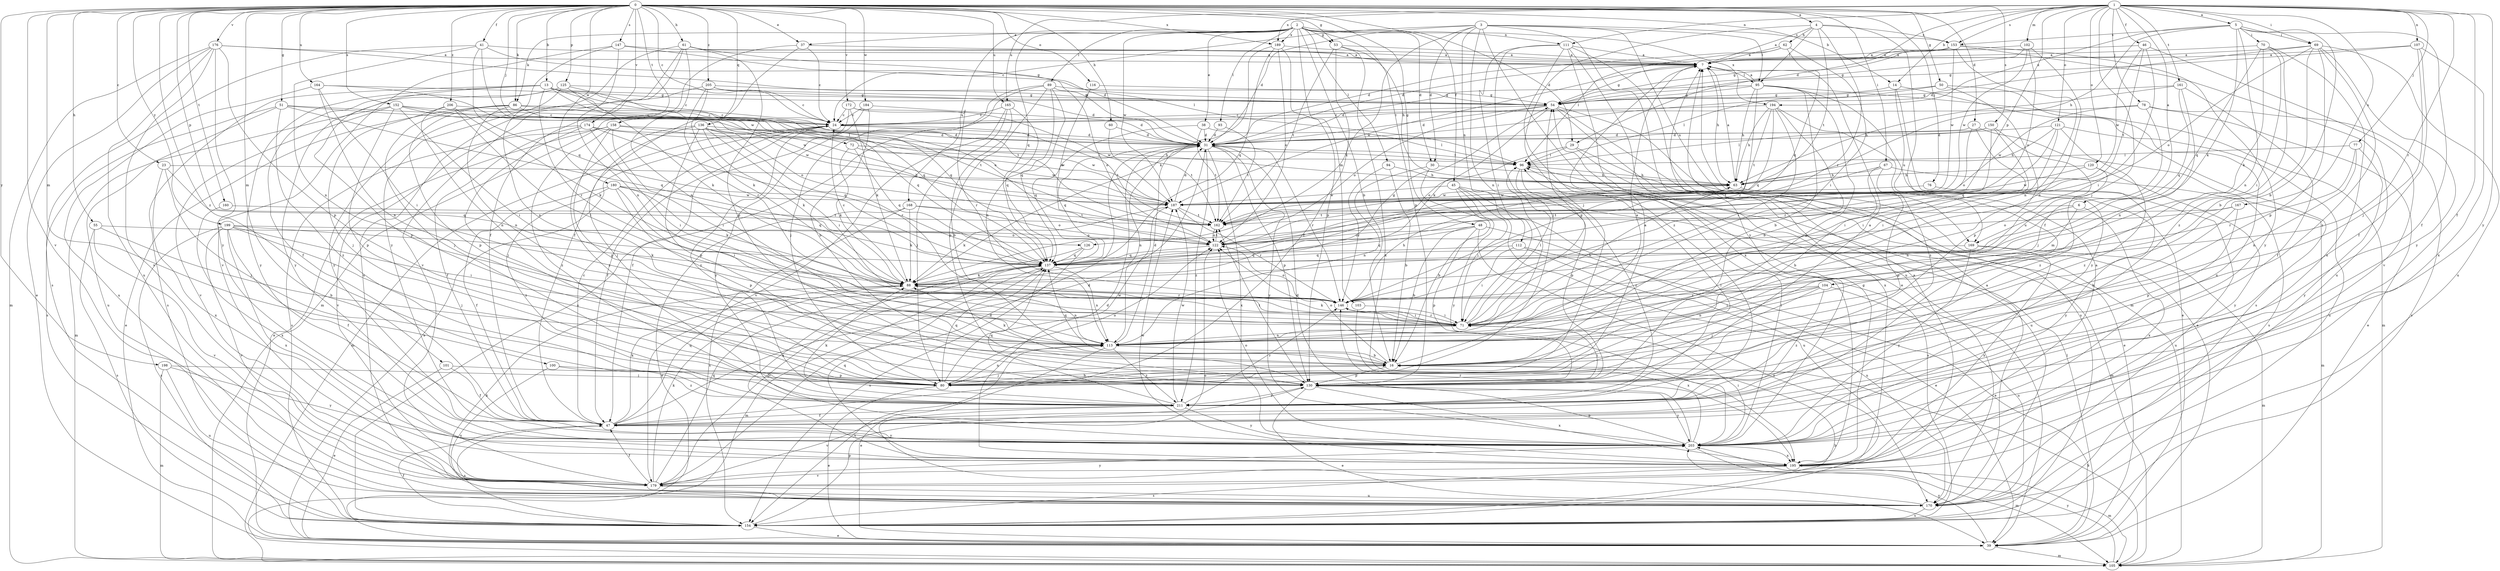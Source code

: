 strict digraph  {
0;
1;
2;
3;
4;
5;
6;
7;
13;
14;
16;
23;
24;
27;
29;
30;
31;
37;
38;
39;
41;
45;
46;
47;
48;
50;
51;
53;
54;
55;
60;
61;
62;
63;
67;
69;
70;
71;
72;
76;
77;
78;
80;
86;
88;
89;
93;
94;
95;
96;
100;
101;
102;
103;
104;
105;
107;
111;
112;
113;
116;
120;
121;
122;
125;
126;
130;
136;
137;
146;
147;
150;
152;
153;
154;
158;
160;
161;
162;
164;
165;
167;
168;
169;
170;
172;
174;
176;
179;
180;
184;
187;
189;
194;
195;
198;
199;
203;
205;
206;
211;
0 -> 4  [label=a];
0 -> 13  [label=b];
0 -> 14  [label=b];
0 -> 23  [label=c];
0 -> 24  [label=c];
0 -> 27  [label=d];
0 -> 37  [label=e];
0 -> 41  [label=f];
0 -> 45  [label=f];
0 -> 48  [label=g];
0 -> 50  [label=g];
0 -> 51  [label=g];
0 -> 53  [label=g];
0 -> 55  [label=h];
0 -> 60  [label=h];
0 -> 61  [label=h];
0 -> 67  [label=i];
0 -> 72  [label=j];
0 -> 76  [label=j];
0 -> 86  [label=k];
0 -> 100  [label=m];
0 -> 101  [label=m];
0 -> 116  [label=o];
0 -> 125  [label=p];
0 -> 126  [label=p];
0 -> 136  [label=q];
0 -> 147  [label=s];
0 -> 150  [label=s];
0 -> 152  [label=s];
0 -> 158  [label=t];
0 -> 160  [label=t];
0 -> 164  [label=u];
0 -> 165  [label=u];
0 -> 172  [label=v];
0 -> 174  [label=v];
0 -> 176  [label=v];
0 -> 179  [label=v];
0 -> 180  [label=w];
0 -> 184  [label=w];
0 -> 189  [label=x];
0 -> 198  [label=y];
0 -> 199  [label=y];
0 -> 205  [label=z];
0 -> 206  [label=z];
0 -> 211  [label=z];
1 -> 5  [label=a];
1 -> 6  [label=a];
1 -> 14  [label=b];
1 -> 29  [label=d];
1 -> 46  [label=f];
1 -> 47  [label=f];
1 -> 69  [label=i];
1 -> 77  [label=j];
1 -> 78  [label=j];
1 -> 80  [label=j];
1 -> 102  [label=m];
1 -> 107  [label=n];
1 -> 111  [label=n];
1 -> 120  [label=o];
1 -> 121  [label=o];
1 -> 126  [label=p];
1 -> 146  [label=r];
1 -> 153  [label=s];
1 -> 161  [label=t];
1 -> 165  [label=u];
1 -> 167  [label=u];
1 -> 189  [label=x];
1 -> 203  [label=y];
2 -> 16  [label=b];
2 -> 29  [label=d];
2 -> 30  [label=d];
2 -> 37  [label=e];
2 -> 38  [label=e];
2 -> 53  [label=g];
2 -> 86  [label=k];
2 -> 89  [label=l];
2 -> 93  [label=l];
2 -> 94  [label=l];
2 -> 103  [label=m];
2 -> 111  [label=n];
2 -> 130  [label=p];
2 -> 137  [label=q];
2 -> 168  [label=u];
2 -> 187  [label=w];
2 -> 189  [label=x];
2 -> 194  [label=x];
3 -> 24  [label=c];
3 -> 30  [label=d];
3 -> 31  [label=d];
3 -> 39  [label=e];
3 -> 88  [label=k];
3 -> 95  [label=l];
3 -> 112  [label=n];
3 -> 113  [label=n];
3 -> 153  [label=s];
3 -> 169  [label=u];
3 -> 203  [label=y];
4 -> 7  [label=a];
4 -> 47  [label=f];
4 -> 62  [label=h];
4 -> 80  [label=j];
4 -> 95  [label=l];
4 -> 146  [label=r];
4 -> 153  [label=s];
4 -> 162  [label=t];
5 -> 16  [label=b];
5 -> 47  [label=f];
5 -> 63  [label=h];
5 -> 69  [label=i];
5 -> 70  [label=i];
5 -> 88  [label=k];
5 -> 113  [label=n];
5 -> 153  [label=s];
5 -> 194  [label=x];
6 -> 104  [label=m];
6 -> 162  [label=t];
6 -> 169  [label=u];
6 -> 195  [label=x];
7 -> 54  [label=g];
7 -> 63  [label=h];
7 -> 95  [label=l];
7 -> 187  [label=w];
13 -> 24  [label=c];
13 -> 54  [label=g];
13 -> 122  [label=o];
13 -> 130  [label=p];
13 -> 137  [label=q];
13 -> 146  [label=r];
13 -> 154  [label=s];
13 -> 162  [label=t];
13 -> 203  [label=y];
14 -> 39  [label=e];
14 -> 54  [label=g];
14 -> 154  [label=s];
14 -> 169  [label=u];
16 -> 7  [label=a];
16 -> 80  [label=j];
16 -> 88  [label=k];
16 -> 122  [label=o];
16 -> 130  [label=p];
16 -> 137  [label=q];
23 -> 63  [label=h];
23 -> 80  [label=j];
23 -> 137  [label=q];
23 -> 195  [label=x];
24 -> 31  [label=d];
24 -> 39  [label=e];
24 -> 47  [label=f];
24 -> 105  [label=m];
24 -> 162  [label=t];
24 -> 211  [label=z];
27 -> 31  [label=d];
27 -> 71  [label=i];
27 -> 122  [label=o];
27 -> 154  [label=s];
29 -> 39  [label=e];
29 -> 96  [label=l];
29 -> 122  [label=o];
29 -> 170  [label=u];
30 -> 63  [label=h];
30 -> 113  [label=n];
30 -> 203  [label=y];
31 -> 96  [label=l];
31 -> 113  [label=n];
31 -> 130  [label=p];
31 -> 137  [label=q];
31 -> 146  [label=r];
31 -> 195  [label=x];
31 -> 203  [label=y];
31 -> 211  [label=z];
37 -> 7  [label=a];
37 -> 24  [label=c];
37 -> 47  [label=f];
37 -> 105  [label=m];
38 -> 31  [label=d];
38 -> 96  [label=l];
38 -> 137  [label=q];
38 -> 162  [label=t];
39 -> 96  [label=l];
39 -> 105  [label=m];
39 -> 203  [label=y];
41 -> 7  [label=a];
41 -> 54  [label=g];
41 -> 113  [label=n];
41 -> 137  [label=q];
41 -> 154  [label=s];
41 -> 187  [label=w];
45 -> 16  [label=b];
45 -> 71  [label=i];
45 -> 105  [label=m];
45 -> 154  [label=s];
45 -> 170  [label=u];
45 -> 187  [label=w];
46 -> 7  [label=a];
46 -> 71  [label=i];
46 -> 162  [label=t];
46 -> 179  [label=v];
46 -> 187  [label=w];
47 -> 24  [label=c];
47 -> 31  [label=d];
47 -> 88  [label=k];
47 -> 137  [label=q];
47 -> 154  [label=s];
47 -> 203  [label=y];
48 -> 16  [label=b];
48 -> 39  [label=e];
48 -> 122  [label=o];
48 -> 130  [label=p];
48 -> 137  [label=q];
48 -> 154  [label=s];
50 -> 54  [label=g];
50 -> 96  [label=l];
50 -> 130  [label=p];
50 -> 195  [label=x];
51 -> 24  [label=c];
51 -> 96  [label=l];
51 -> 137  [label=q];
51 -> 154  [label=s];
51 -> 170  [label=u];
51 -> 211  [label=z];
53 -> 7  [label=a];
53 -> 47  [label=f];
53 -> 63  [label=h];
53 -> 162  [label=t];
53 -> 195  [label=x];
54 -> 24  [label=c];
54 -> 31  [label=d];
54 -> 39  [label=e];
54 -> 88  [label=k];
54 -> 122  [label=o];
54 -> 154  [label=s];
54 -> 195  [label=x];
55 -> 16  [label=b];
55 -> 122  [label=o];
55 -> 154  [label=s];
55 -> 179  [label=v];
60 -> 31  [label=d];
60 -> 162  [label=t];
61 -> 7  [label=a];
61 -> 31  [label=d];
61 -> 47  [label=f];
61 -> 113  [label=n];
61 -> 130  [label=p];
61 -> 170  [label=u];
61 -> 179  [label=v];
62 -> 7  [label=a];
62 -> 31  [label=d];
62 -> 71  [label=i];
62 -> 96  [label=l];
62 -> 137  [label=q];
63 -> 7  [label=a];
63 -> 170  [label=u];
63 -> 187  [label=w];
67 -> 16  [label=b];
67 -> 63  [label=h];
67 -> 105  [label=m];
67 -> 130  [label=p];
67 -> 162  [label=t];
69 -> 7  [label=a];
69 -> 16  [label=b];
69 -> 31  [label=d];
69 -> 122  [label=o];
69 -> 130  [label=p];
69 -> 170  [label=u];
69 -> 203  [label=y];
69 -> 211  [label=z];
70 -> 7  [label=a];
70 -> 71  [label=i];
70 -> 88  [label=k];
70 -> 137  [label=q];
70 -> 195  [label=x];
70 -> 211  [label=z];
71 -> 54  [label=g];
71 -> 63  [label=h];
71 -> 88  [label=k];
71 -> 96  [label=l];
71 -> 113  [label=n];
71 -> 146  [label=r];
72 -> 88  [label=k];
72 -> 96  [label=l];
72 -> 137  [label=q];
72 -> 187  [label=w];
76 -> 187  [label=w];
76 -> 203  [label=y];
77 -> 96  [label=l];
77 -> 113  [label=n];
77 -> 146  [label=r];
77 -> 203  [label=y];
78 -> 24  [label=c];
78 -> 39  [label=e];
78 -> 80  [label=j];
78 -> 154  [label=s];
78 -> 187  [label=w];
80 -> 7  [label=a];
80 -> 16  [label=b];
80 -> 39  [label=e];
80 -> 113  [label=n];
80 -> 122  [label=o];
80 -> 137  [label=q];
80 -> 187  [label=w];
86 -> 24  [label=c];
86 -> 39  [label=e];
86 -> 80  [label=j];
86 -> 113  [label=n];
86 -> 130  [label=p];
86 -> 137  [label=q];
86 -> 162  [label=t];
88 -> 24  [label=c];
88 -> 54  [label=g];
88 -> 113  [label=n];
88 -> 146  [label=r];
89 -> 54  [label=g];
89 -> 80  [label=j];
89 -> 113  [label=n];
89 -> 122  [label=o];
89 -> 130  [label=p];
89 -> 137  [label=q];
89 -> 154  [label=s];
93 -> 31  [label=d];
93 -> 162  [label=t];
94 -> 16  [label=b];
94 -> 63  [label=h];
94 -> 146  [label=r];
95 -> 7  [label=a];
95 -> 16  [label=b];
95 -> 31  [label=d];
95 -> 54  [label=g];
95 -> 63  [label=h];
95 -> 105  [label=m];
95 -> 130  [label=p];
95 -> 146  [label=r];
95 -> 203  [label=y];
96 -> 63  [label=h];
96 -> 130  [label=p];
96 -> 211  [label=z];
100 -> 80  [label=j];
100 -> 170  [label=u];
100 -> 211  [label=z];
101 -> 39  [label=e];
101 -> 47  [label=f];
101 -> 130  [label=p];
102 -> 7  [label=a];
102 -> 54  [label=g];
102 -> 113  [label=n];
102 -> 122  [label=o];
102 -> 187  [label=w];
103 -> 71  [label=i];
103 -> 195  [label=x];
104 -> 71  [label=i];
104 -> 80  [label=j];
104 -> 113  [label=n];
104 -> 146  [label=r];
104 -> 170  [label=u];
104 -> 211  [label=z];
105 -> 16  [label=b];
105 -> 203  [label=y];
107 -> 7  [label=a];
107 -> 47  [label=f];
107 -> 54  [label=g];
107 -> 80  [label=j];
107 -> 195  [label=x];
111 -> 7  [label=a];
111 -> 71  [label=i];
111 -> 80  [label=j];
111 -> 105  [label=m];
111 -> 170  [label=u];
111 -> 195  [label=x];
111 -> 211  [label=z];
112 -> 39  [label=e];
112 -> 71  [label=i];
112 -> 137  [label=q];
112 -> 170  [label=u];
113 -> 16  [label=b];
113 -> 31  [label=d];
113 -> 39  [label=e];
113 -> 154  [label=s];
113 -> 211  [label=z];
116 -> 54  [label=g];
116 -> 122  [label=o];
120 -> 63  [label=h];
120 -> 113  [label=n];
120 -> 187  [label=w];
120 -> 203  [label=y];
121 -> 31  [label=d];
121 -> 63  [label=h];
121 -> 71  [label=i];
121 -> 137  [label=q];
121 -> 170  [label=u];
121 -> 211  [label=z];
122 -> 137  [label=q];
122 -> 162  [label=t];
125 -> 47  [label=f];
125 -> 54  [label=g];
125 -> 88  [label=k];
125 -> 113  [label=n];
125 -> 137  [label=q];
125 -> 203  [label=y];
126 -> 137  [label=q];
126 -> 154  [label=s];
126 -> 195  [label=x];
130 -> 7  [label=a];
130 -> 39  [label=e];
130 -> 71  [label=i];
130 -> 162  [label=t];
130 -> 195  [label=x];
130 -> 203  [label=y];
130 -> 211  [label=z];
136 -> 31  [label=d];
136 -> 71  [label=i];
136 -> 80  [label=j];
136 -> 88  [label=k];
136 -> 130  [label=p];
136 -> 146  [label=r];
136 -> 187  [label=w];
136 -> 211  [label=z];
137 -> 88  [label=k];
137 -> 105  [label=m];
137 -> 113  [label=n];
137 -> 179  [label=v];
146 -> 63  [label=h];
146 -> 71  [label=i];
146 -> 122  [label=o];
147 -> 7  [label=a];
147 -> 31  [label=d];
147 -> 113  [label=n];
147 -> 179  [label=v];
147 -> 203  [label=y];
150 -> 31  [label=d];
150 -> 71  [label=i];
150 -> 96  [label=l];
150 -> 146  [label=r];
150 -> 211  [label=z];
152 -> 24  [label=c];
152 -> 71  [label=i];
152 -> 105  [label=m];
152 -> 122  [label=o];
152 -> 130  [label=p];
152 -> 179  [label=v];
152 -> 187  [label=w];
153 -> 7  [label=a];
153 -> 31  [label=d];
153 -> 54  [label=g];
153 -> 113  [label=n];
153 -> 170  [label=u];
153 -> 187  [label=w];
153 -> 203  [label=y];
154 -> 16  [label=b];
154 -> 39  [label=e];
154 -> 47  [label=f];
154 -> 130  [label=p];
158 -> 31  [label=d];
158 -> 39  [label=e];
158 -> 71  [label=i];
158 -> 130  [label=p];
158 -> 154  [label=s];
158 -> 187  [label=w];
158 -> 211  [label=z];
160 -> 162  [label=t];
160 -> 195  [label=x];
161 -> 47  [label=f];
161 -> 54  [label=g];
161 -> 63  [label=h];
161 -> 113  [label=n];
161 -> 137  [label=q];
162 -> 122  [label=o];
164 -> 54  [label=g];
164 -> 71  [label=i];
164 -> 113  [label=n];
164 -> 170  [label=u];
164 -> 187  [label=w];
165 -> 16  [label=b];
165 -> 24  [label=c];
165 -> 80  [label=j];
165 -> 137  [label=q];
165 -> 179  [label=v];
167 -> 16  [label=b];
167 -> 122  [label=o];
167 -> 130  [label=p];
167 -> 162  [label=t];
168 -> 39  [label=e];
168 -> 88  [label=k];
168 -> 122  [label=o];
168 -> 154  [label=s];
168 -> 162  [label=t];
169 -> 105  [label=m];
169 -> 137  [label=q];
169 -> 195  [label=x];
169 -> 203  [label=y];
170 -> 7  [label=a];
170 -> 88  [label=k];
170 -> 122  [label=o];
170 -> 154  [label=s];
172 -> 24  [label=c];
172 -> 47  [label=f];
172 -> 88  [label=k];
172 -> 146  [label=r];
172 -> 187  [label=w];
174 -> 31  [label=d];
174 -> 47  [label=f];
174 -> 63  [label=h];
174 -> 71  [label=i];
174 -> 80  [label=j];
174 -> 137  [label=q];
174 -> 179  [label=v];
176 -> 7  [label=a];
176 -> 39  [label=e];
176 -> 96  [label=l];
176 -> 105  [label=m];
176 -> 130  [label=p];
176 -> 170  [label=u];
176 -> 179  [label=v];
176 -> 203  [label=y];
179 -> 7  [label=a];
179 -> 31  [label=d];
179 -> 47  [label=f];
179 -> 88  [label=k];
179 -> 137  [label=q];
179 -> 170  [label=u];
179 -> 203  [label=y];
180 -> 47  [label=f];
180 -> 71  [label=i];
180 -> 88  [label=k];
180 -> 130  [label=p];
180 -> 137  [label=q];
180 -> 187  [label=w];
180 -> 211  [label=z];
184 -> 16  [label=b];
184 -> 24  [label=c];
184 -> 31  [label=d];
184 -> 203  [label=y];
187 -> 31  [label=d];
187 -> 88  [label=k];
187 -> 146  [label=r];
187 -> 162  [label=t];
189 -> 7  [label=a];
189 -> 88  [label=k];
189 -> 122  [label=o];
189 -> 130  [label=p];
189 -> 137  [label=q];
194 -> 16  [label=b];
194 -> 24  [label=c];
194 -> 63  [label=h];
194 -> 71  [label=i];
194 -> 137  [label=q];
194 -> 162  [label=t];
194 -> 211  [label=z];
195 -> 7  [label=a];
195 -> 31  [label=d];
195 -> 54  [label=g];
195 -> 105  [label=m];
195 -> 137  [label=q];
195 -> 154  [label=s];
195 -> 179  [label=v];
195 -> 187  [label=w];
198 -> 80  [label=j];
198 -> 105  [label=m];
198 -> 170  [label=u];
198 -> 203  [label=y];
199 -> 47  [label=f];
199 -> 71  [label=i];
199 -> 80  [label=j];
199 -> 88  [label=k];
199 -> 122  [label=o];
199 -> 154  [label=s];
199 -> 179  [label=v];
199 -> 195  [label=x];
203 -> 31  [label=d];
203 -> 71  [label=i];
203 -> 96  [label=l];
203 -> 105  [label=m];
203 -> 122  [label=o];
203 -> 130  [label=p];
203 -> 146  [label=r];
203 -> 195  [label=x];
205 -> 24  [label=c];
205 -> 31  [label=d];
205 -> 54  [label=g];
205 -> 88  [label=k];
205 -> 146  [label=r];
205 -> 203  [label=y];
206 -> 24  [label=c];
206 -> 71  [label=i];
206 -> 80  [label=j];
206 -> 88  [label=k];
206 -> 113  [label=n];
211 -> 47  [label=f];
211 -> 88  [label=k];
211 -> 96  [label=l];
211 -> 137  [label=q];
211 -> 146  [label=r];
211 -> 179  [label=v];
211 -> 187  [label=w];
211 -> 203  [label=y];
}
